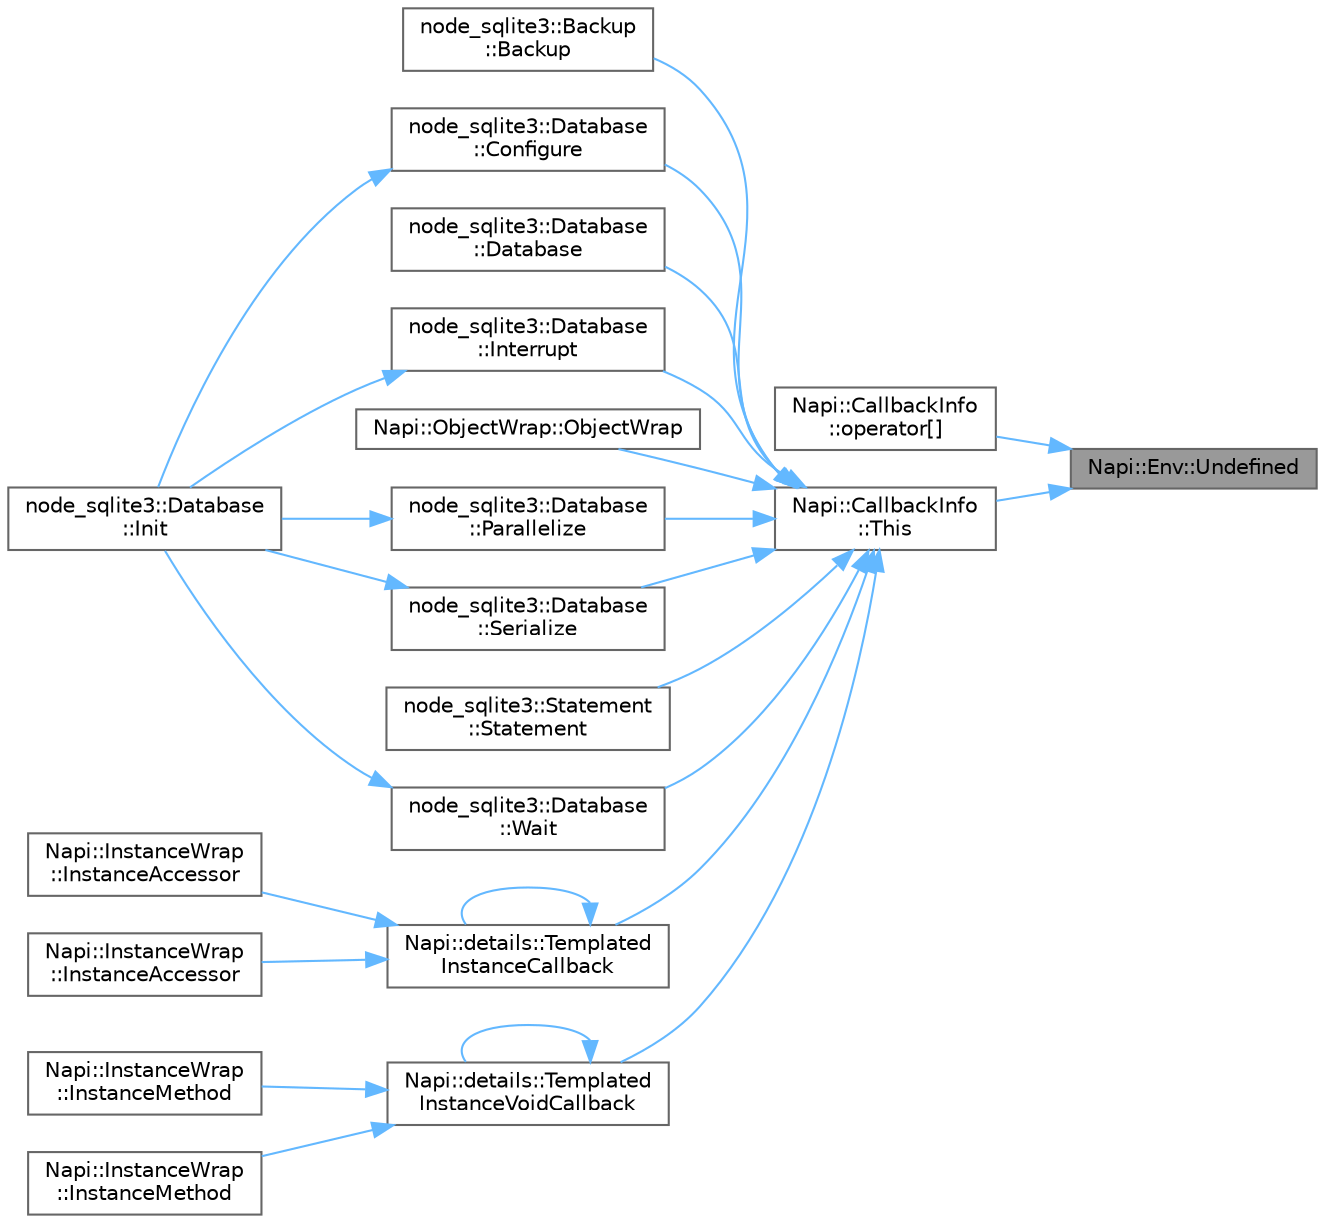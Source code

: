 digraph "Napi::Env::Undefined"
{
 // LATEX_PDF_SIZE
  bgcolor="transparent";
  edge [fontname=Helvetica,fontsize=10,labelfontname=Helvetica,labelfontsize=10];
  node [fontname=Helvetica,fontsize=10,shape=box,height=0.2,width=0.4];
  rankdir="RL";
  Node1 [id="Node000001",label="Napi::Env::Undefined",height=0.2,width=0.4,color="gray40", fillcolor="grey60", style="filled", fontcolor="black",tooltip=" "];
  Node1 -> Node2 [id="edge25_Node000001_Node000002",dir="back",color="steelblue1",style="solid",tooltip=" "];
  Node2 [id="Node000002",label="Napi::CallbackInfo\l::operator[]",height=0.2,width=0.4,color="grey40", fillcolor="white", style="filled",URL="$class_napi_1_1_callback_info.html#a4d256a32c92397b7a8216f9303aa6556",tooltip=" "];
  Node1 -> Node3 [id="edge26_Node000001_Node000003",dir="back",color="steelblue1",style="solid",tooltip=" "];
  Node3 [id="Node000003",label="Napi::CallbackInfo\l::This",height=0.2,width=0.4,color="grey40", fillcolor="white", style="filled",URL="$class_napi_1_1_callback_info.html#a216112c90346f2d3701b2d8cc14591c9",tooltip=" "];
  Node3 -> Node4 [id="edge27_Node000003_Node000004",dir="back",color="steelblue1",style="solid",tooltip=" "];
  Node4 [id="Node000004",label="node_sqlite3::Backup\l::Backup",height=0.2,width=0.4,color="grey40", fillcolor="white", style="filled",URL="$classnode__sqlite3_1_1_backup.html#a2f7c7f434b24b3f36f1f6aa9b3ef1fbc",tooltip=" "];
  Node3 -> Node5 [id="edge28_Node000003_Node000005",dir="back",color="steelblue1",style="solid",tooltip=" "];
  Node5 [id="Node000005",label="node_sqlite3::Database\l::Configure",height=0.2,width=0.4,color="grey40", fillcolor="white", style="filled",URL="$classnode__sqlite3_1_1_database.html#a372193fc006b0ee71755c20d67e456fb",tooltip=" "];
  Node5 -> Node6 [id="edge29_Node000005_Node000006",dir="back",color="steelblue1",style="solid",tooltip=" "];
  Node6 [id="Node000006",label="node_sqlite3::Database\l::Init",height=0.2,width=0.4,color="grey40", fillcolor="white", style="filled",URL="$classnode__sqlite3_1_1_database.html#a74347e00418fa1cfcb9e18c694c7a612",tooltip=" "];
  Node3 -> Node7 [id="edge30_Node000003_Node000007",dir="back",color="steelblue1",style="solid",tooltip=" "];
  Node7 [id="Node000007",label="node_sqlite3::Database\l::Database",height=0.2,width=0.4,color="grey40", fillcolor="white", style="filled",URL="$classnode__sqlite3_1_1_database.html#a33295029bca0f77a5c17ea4ce7b009f2",tooltip=" "];
  Node3 -> Node8 [id="edge31_Node000003_Node000008",dir="back",color="steelblue1",style="solid",tooltip=" "];
  Node8 [id="Node000008",label="node_sqlite3::Database\l::Interrupt",height=0.2,width=0.4,color="grey40", fillcolor="white", style="filled",URL="$classnode__sqlite3_1_1_database.html#a3e034b41857b837fe55ba2b8757e4ad8",tooltip=" "];
  Node8 -> Node6 [id="edge32_Node000008_Node000006",dir="back",color="steelblue1",style="solid",tooltip=" "];
  Node3 -> Node9 [id="edge33_Node000003_Node000009",dir="back",color="steelblue1",style="solid",tooltip=" "];
  Node9 [id="Node000009",label="Napi::ObjectWrap::ObjectWrap",height=0.2,width=0.4,color="grey40", fillcolor="white", style="filled",URL="$class_napi_1_1_object_wrap.html#a35f8944fffb4205baf1d88fafccf102c",tooltip=" "];
  Node3 -> Node10 [id="edge34_Node000003_Node000010",dir="back",color="steelblue1",style="solid",tooltip=" "];
  Node10 [id="Node000010",label="node_sqlite3::Database\l::Parallelize",height=0.2,width=0.4,color="grey40", fillcolor="white", style="filled",URL="$classnode__sqlite3_1_1_database.html#a8c460e051020a07441f6050e60f6e85c",tooltip=" "];
  Node10 -> Node6 [id="edge35_Node000010_Node000006",dir="back",color="steelblue1",style="solid",tooltip=" "];
  Node3 -> Node11 [id="edge36_Node000003_Node000011",dir="back",color="steelblue1",style="solid",tooltip=" "];
  Node11 [id="Node000011",label="node_sqlite3::Database\l::Serialize",height=0.2,width=0.4,color="grey40", fillcolor="white", style="filled",URL="$classnode__sqlite3_1_1_database.html#adbd994e24d26b4118973a7e29097dae6",tooltip=" "];
  Node11 -> Node6 [id="edge37_Node000011_Node000006",dir="back",color="steelblue1",style="solid",tooltip=" "];
  Node3 -> Node12 [id="edge38_Node000003_Node000012",dir="back",color="steelblue1",style="solid",tooltip=" "];
  Node12 [id="Node000012",label="node_sqlite3::Statement\l::Statement",height=0.2,width=0.4,color="grey40", fillcolor="white", style="filled",URL="$classnode__sqlite3_1_1_statement.html#a44a25df6ae24c70d0a13279687113666",tooltip=" "];
  Node3 -> Node13 [id="edge39_Node000003_Node000013",dir="back",color="steelblue1",style="solid",tooltip=" "];
  Node13 [id="Node000013",label="Napi::details::Templated\lInstanceCallback",height=0.2,width=0.4,color="grey40", fillcolor="white", style="filled",URL="$namespace_napi_1_1details.html#af616a966dd94b3cb1272bc7864623eba",tooltip=" "];
  Node13 -> Node14 [id="edge40_Node000013_Node000014",dir="back",color="steelblue1",style="solid",tooltip=" "];
  Node14 [id="Node000014",label="Napi::InstanceWrap\l::InstanceAccessor",height=0.2,width=0.4,color="grey40", fillcolor="white", style="filled",URL="$class_napi_1_1_instance_wrap.html#a393883f6685da45e82ec1ae79bdec19d",tooltip=" "];
  Node13 -> Node15 [id="edge41_Node000013_Node000015",dir="back",color="steelblue1",style="solid",tooltip=" "];
  Node15 [id="Node000015",label="Napi::InstanceWrap\l::InstanceAccessor",height=0.2,width=0.4,color="grey40", fillcolor="white", style="filled",URL="$class_napi_1_1_instance_wrap.html#adca0f4d098e7b41199b4ecd60d3a66a0",tooltip=" "];
  Node13 -> Node13 [id="edge42_Node000013_Node000013",dir="back",color="steelblue1",style="solid",tooltip=" "];
  Node3 -> Node16 [id="edge43_Node000003_Node000016",dir="back",color="steelblue1",style="solid",tooltip=" "];
  Node16 [id="Node000016",label="Napi::details::Templated\lInstanceVoidCallback",height=0.2,width=0.4,color="grey40", fillcolor="white", style="filled",URL="$namespace_napi_1_1details.html#aa75f927fdfd3fcb5ca56c8fdc83b3017",tooltip=" "];
  Node16 -> Node17 [id="edge44_Node000016_Node000017",dir="back",color="steelblue1",style="solid",tooltip=" "];
  Node17 [id="Node000017",label="Napi::InstanceWrap\l::InstanceMethod",height=0.2,width=0.4,color="grey40", fillcolor="white", style="filled",URL="$class_napi_1_1_instance_wrap.html#acf3b9ad6a732e6ff224dca4c5503175c",tooltip=" "];
  Node16 -> Node18 [id="edge45_Node000016_Node000018",dir="back",color="steelblue1",style="solid",tooltip=" "];
  Node18 [id="Node000018",label="Napi::InstanceWrap\l::InstanceMethod",height=0.2,width=0.4,color="grey40", fillcolor="white", style="filled",URL="$class_napi_1_1_instance_wrap.html#a045fb0fb543ac0621b09b7f3adc0d621",tooltip=" "];
  Node16 -> Node16 [id="edge46_Node000016_Node000016",dir="back",color="steelblue1",style="solid",tooltip=" "];
  Node3 -> Node19 [id="edge47_Node000003_Node000019",dir="back",color="steelblue1",style="solid",tooltip=" "];
  Node19 [id="Node000019",label="node_sqlite3::Database\l::Wait",height=0.2,width=0.4,color="grey40", fillcolor="white", style="filled",URL="$classnode__sqlite3_1_1_database.html#ad0ac82300cc104682201f24ce0735b7a",tooltip=" "];
  Node19 -> Node6 [id="edge48_Node000019_Node000006",dir="back",color="steelblue1",style="solid",tooltip=" "];
}
